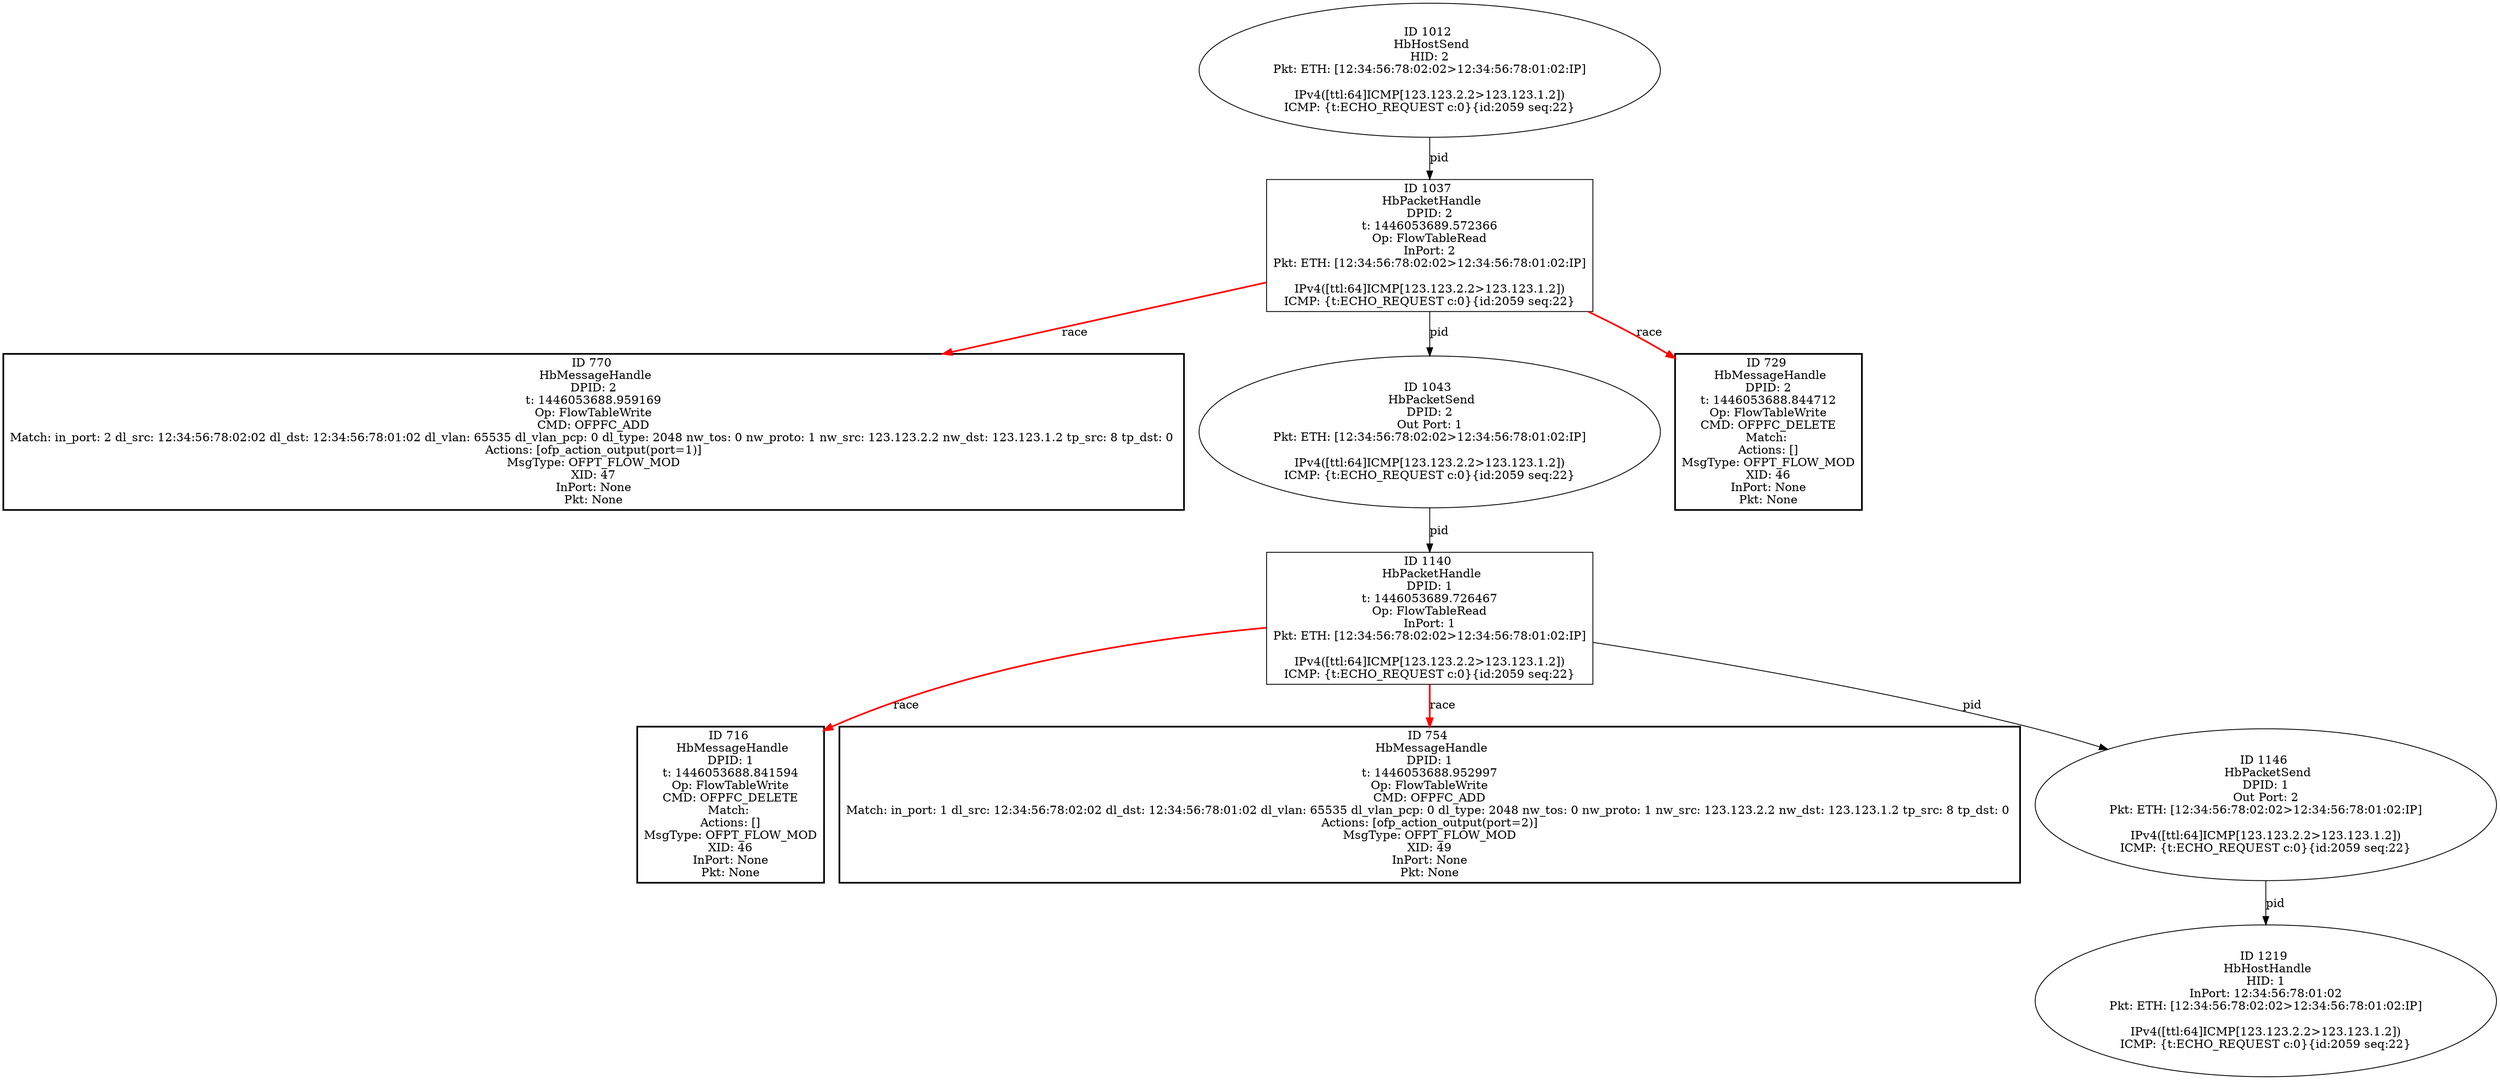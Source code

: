 strict digraph G {
770 [shape=box, style=bold, event=<hb_events.HbMessageHandle object at 0x103b0d950>, label="ID 770 
 HbMessageHandle
DPID: 2
t: 1446053688.959169
Op: FlowTableWrite
CMD: OFPFC_ADD
Match: in_port: 2 dl_src: 12:34:56:78:02:02 dl_dst: 12:34:56:78:01:02 dl_vlan: 65535 dl_vlan_pcp: 0 dl_type: 2048 nw_tos: 0 nw_proto: 1 nw_src: 123.123.2.2 nw_dst: 123.123.1.2 tp_src: 8 tp_dst: 0 
Actions: [ofp_action_output(port=1)]
MsgType: OFPT_FLOW_MOD
XID: 47
InPort: None
Pkt: None"];
1219 [shape=oval, event=<hb_events.HbHostHandle object at 0x103cb4990>, label="ID 1219 
 HbHostHandle
HID: 1
InPort: 12:34:56:78:01:02
Pkt: ETH: [12:34:56:78:02:02>12:34:56:78:01:02:IP]

IPv4([ttl:64]ICMP[123.123.2.2>123.123.1.2])
ICMP: {t:ECHO_REQUEST c:0}{id:2059 seq:22}"];
716 [shape=box, style=bold, event=<hb_events.HbMessageHandle object at 0x103b01750>, label="ID 716 
 HbMessageHandle
DPID: 1
t: 1446053688.841594
Op: FlowTableWrite
CMD: OFPFC_DELETE
Match: 
Actions: []
MsgType: OFPT_FLOW_MOD
XID: 46
InPort: None
Pkt: None"];
1037 [shape=box, event=<hb_events.HbPacketHandle object at 0x103c1b750>, label="ID 1037 
 HbPacketHandle
DPID: 2
t: 1446053689.572366
Op: FlowTableRead
InPort: 2
Pkt: ETH: [12:34:56:78:02:02>12:34:56:78:01:02:IP]

IPv4([ttl:64]ICMP[123.123.2.2>123.123.1.2])
ICMP: {t:ECHO_REQUEST c:0}{id:2059 seq:22}"];
754 [shape=box, style=bold, event=<hb_events.HbMessageHandle object at 0x103b0d110>, label="ID 754 
 HbMessageHandle
DPID: 1
t: 1446053688.952997
Op: FlowTableWrite
CMD: OFPFC_ADD
Match: in_port: 1 dl_src: 12:34:56:78:02:02 dl_dst: 12:34:56:78:01:02 dl_vlan: 65535 dl_vlan_pcp: 0 dl_type: 2048 nw_tos: 0 nw_proto: 1 nw_src: 123.123.2.2 nw_dst: 123.123.1.2 tp_src: 8 tp_dst: 0 
Actions: [ofp_action_output(port=2)]
MsgType: OFPT_FLOW_MOD
XID: 49
InPort: None
Pkt: None"];
1043 [shape=oval, event=<hb_events.HbPacketSend object at 0x103c1bb10>, label="ID 1043 
 HbPacketSend
DPID: 2
Out Port: 1
Pkt: ETH: [12:34:56:78:02:02>12:34:56:78:01:02:IP]

IPv4([ttl:64]ICMP[123.123.2.2>123.123.1.2])
ICMP: {t:ECHO_REQUEST c:0}{id:2059 seq:22}"];
1140 [shape=box, event=<hb_events.HbPacketHandle object at 0x103bcd990>, label="ID 1140 
 HbPacketHandle
DPID: 1
t: 1446053689.726467
Op: FlowTableRead
InPort: 1
Pkt: ETH: [12:34:56:78:02:02>12:34:56:78:01:02:IP]

IPv4([ttl:64]ICMP[123.123.2.2>123.123.1.2])
ICMP: {t:ECHO_REQUEST c:0}{id:2059 seq:22}"];
729 [shape=box, style=bold, event=<hb_events.HbMessageHandle object at 0x103b01ed0>, label="ID 729 
 HbMessageHandle
DPID: 2
t: 1446053688.844712
Op: FlowTableWrite
CMD: OFPFC_DELETE
Match: 
Actions: []
MsgType: OFPT_FLOW_MOD
XID: 46
InPort: None
Pkt: None"];
1012 [shape=oval, event=<hb_events.HbHostSend object at 0x103bc7e50>, label="ID 1012 
 HbHostSend
HID: 2
Pkt: ETH: [12:34:56:78:02:02>12:34:56:78:01:02:IP]

IPv4([ttl:64]ICMP[123.123.2.2>123.123.1.2])
ICMP: {t:ECHO_REQUEST c:0}{id:2059 seq:22}"];
1146 [shape=oval, event=<hb_events.HbPacketSend object at 0x103bd3ed0>, label="ID 1146 
 HbPacketSend
DPID: 1
Out Port: 2
Pkt: ETH: [12:34:56:78:02:02>12:34:56:78:01:02:IP]

IPv4([ttl:64]ICMP[123.123.2.2>123.123.1.2])
ICMP: {t:ECHO_REQUEST c:0}{id:2059 seq:22}"];
1037 -> 729  [harmful=True, color=red, style=bold, rel=race, label=race];
1037 -> 770  [harmful=True, color=red, style=bold, rel=race, label=race];
1037 -> 1043  [rel=pid, label=pid];
1043 -> 1140  [rel=pid, label=pid];
1012 -> 1037  [rel=pid, label=pid];
1140 -> 1146  [rel=pid, label=pid];
1140 -> 716  [harmful=True, color=red, style=bold, rel=race, label=race];
1140 -> 754  [harmful=True, color=red, style=bold, rel=race, label=race];
1146 -> 1219  [rel=pid, label=pid];
}

